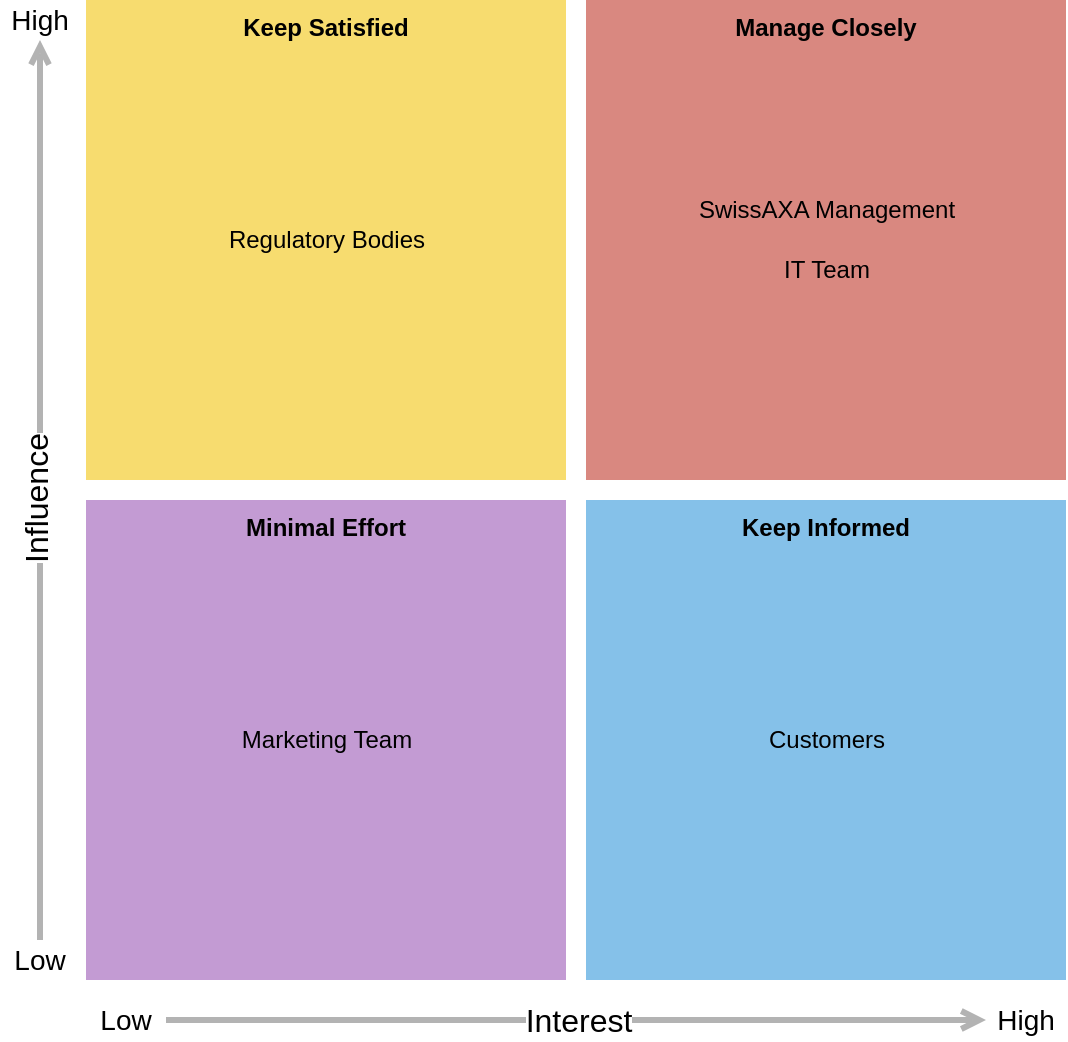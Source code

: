 <mxfile version="27.0.9">
  <diagram name="Page-1" id="RmtfrUNqZ7K-smlCBy2R">
    <mxGraphModel dx="1181" dy="635" grid="1" gridSize="10" guides="1" tooltips="1" connect="1" arrows="1" fold="1" page="1" pageScale="1" pageWidth="850" pageHeight="1100" math="0" shadow="0">
      <root>
        <mxCell id="0" />
        <mxCell id="1" parent="0" />
        <mxCell id="Ej3PRb3CKJjWQGK5sSww-1" value="&lt;b&gt;Keep Satisfied&lt;/b&gt;" style="whiteSpace=wrap;html=1;aspect=fixed;shadow=0;strokeColor=none;fillColor=light-dark(#F7DC6F,#F7DC6F);verticalAlign=top;align=center;" parent="1" vertex="1">
          <mxGeometry x="202" y="260" width="240" height="240" as="geometry" />
        </mxCell>
        <mxCell id="Ej3PRb3CKJjWQGK5sSww-2" value="&lt;b&gt;&lt;font&gt;Manage Closely&lt;/font&gt;&lt;/b&gt;" style="whiteSpace=wrap;html=1;aspect=fixed;shadow=0;strokeColor=none;fillColor=light-dark(#D98880,#AF6D67);verticalAlign=top;align=center;" parent="1" vertex="1">
          <mxGeometry x="452" y="260" width="240" height="240" as="geometry" />
        </mxCell>
        <mxCell id="Ej3PRb3CKJjWQGK5sSww-3" value="&lt;b&gt;Keep Informed&lt;/b&gt;" style="whiteSpace=wrap;html=1;aspect=fixed;shadow=0;strokeColor=none;fillColor=light-dark(#85C1E9,#85C1E9);verticalAlign=top;" parent="1" vertex="1">
          <mxGeometry x="452" y="510" width="240" height="240" as="geometry" />
        </mxCell>
        <mxCell id="Ej3PRb3CKJjWQGK5sSww-4" value="&lt;b&gt;Minimal Effort&lt;/b&gt;" style="whiteSpace=wrap;html=1;aspect=fixed;shadow=0;strokeColor=none;fillColor=light-dark(#C39BD3,#C39BD3);verticalAlign=top;" parent="1" vertex="1">
          <mxGeometry x="202" y="510" width="240" height="240" as="geometry" />
        </mxCell>
        <mxCell id="Ej3PRb3CKJjWQGK5sSww-5" style="edgeStyle=orthogonalEdgeStyle;rounded=0;orthogonalLoop=1;jettySize=auto;html=1;entryX=0;entryY=0.5;entryDx=0;entryDy=0;shadow=0;endArrow=open;endFill=0;strokeColor=#B3B3B3;strokeWidth=3;fontSize=14;" parent="1" source="Ej3PRb3CKJjWQGK5sSww-7" target="Ej3PRb3CKJjWQGK5sSww-8" edge="1">
          <mxGeometry relative="1" as="geometry" />
        </mxCell>
        <mxCell id="Ej3PRb3CKJjWQGK5sSww-6" value="Interest" style="edgeLabel;html=1;align=center;verticalAlign=middle;resizable=0;points=[];fontSize=16;" parent="Ej3PRb3CKJjWQGK5sSww-5" vertex="1" connectable="0">
          <mxGeometry x="0.003" relative="1" as="geometry">
            <mxPoint as="offset" />
          </mxGeometry>
        </mxCell>
        <mxCell id="Ej3PRb3CKJjWQGK5sSww-7" value="Low" style="text;html=1;strokeColor=none;fillColor=none;align=center;verticalAlign=middle;whiteSpace=wrap;rounded=0;shadow=0;glass=0;sketch=0;fontSize=14;" parent="1" vertex="1">
          <mxGeometry x="202" y="760" width="40" height="20" as="geometry" />
        </mxCell>
        <mxCell id="Ej3PRb3CKJjWQGK5sSww-8" value="High" style="text;html=1;strokeColor=none;fillColor=none;align=center;verticalAlign=middle;whiteSpace=wrap;rounded=0;shadow=0;glass=0;sketch=0;fontSize=14;" parent="1" vertex="1">
          <mxGeometry x="652" y="760" width="40" height="20" as="geometry" />
        </mxCell>
        <mxCell id="Ej3PRb3CKJjWQGK5sSww-9" style="edgeStyle=orthogonalEdgeStyle;rounded=0;orthogonalLoop=1;jettySize=auto;html=1;shadow=0;endArrow=open;endFill=0;strokeColor=#B3B3B3;strokeWidth=3;fontSize=14;entryX=0.5;entryY=1;entryDx=0;entryDy=0;" parent="1" source="Ej3PRb3CKJjWQGK5sSww-11" target="Ej3PRb3CKJjWQGK5sSww-12" edge="1">
          <mxGeometry relative="1" as="geometry">
            <mxPoint x="179" y="470" as="targetPoint" />
          </mxGeometry>
        </mxCell>
        <mxCell id="Ej3PRb3CKJjWQGK5sSww-10" value="&lt;font style=&quot;font-size: 16px;&quot;&gt;Influence&lt;/font&gt;" style="edgeLabel;html=1;align=center;verticalAlign=middle;resizable=0;points=[];fontSize=12;horizontal=0;" parent="Ej3PRb3CKJjWQGK5sSww-9" vertex="1" connectable="0">
          <mxGeometry x="0.003" relative="1" as="geometry">
            <mxPoint x="-2" y="5" as="offset" />
          </mxGeometry>
        </mxCell>
        <mxCell id="Ej3PRb3CKJjWQGK5sSww-11" value="Low" style="text;html=1;strokeColor=none;fillColor=none;align=center;verticalAlign=middle;whiteSpace=wrap;rounded=0;shadow=0;glass=0;sketch=0;fontSize=14;" parent="1" vertex="1">
          <mxGeometry x="159" y="730" width="40" height="20" as="geometry" />
        </mxCell>
        <mxCell id="Ej3PRb3CKJjWQGK5sSww-12" value="High" style="text;html=1;strokeColor=none;fillColor=none;align=center;verticalAlign=middle;whiteSpace=wrap;rounded=0;shadow=0;glass=0;sketch=0;fontSize=14;" parent="1" vertex="1">
          <mxGeometry x="159" y="260" width="40" height="20" as="geometry" />
        </mxCell>
        <mxCell id="Ej3PRb3CKJjWQGK5sSww-15" value="" style="shape=image;html=1;verticalAlign=top;verticalLabelPosition=bottom;labelBackgroundColor=#ffffff;imageAspect=0;aspect=fixed;image=https://cdn1.iconfinder.com/data/icons/material-core/21/star-128.png;shadow=0;glass=0;strokeColor=#000000;fontSize=12;imageBorder=none;imageBackground=none;" parent="1" vertex="1">
          <mxGeometry x="652" y="270" width="30" height="30" as="geometry" />
        </mxCell>
        <mxCell id="361tub34u8833TSqqewl-2" value="Regulatory Bodies" style="text;html=1;align=center;verticalAlign=middle;resizable=0;points=[];autosize=1;strokeColor=none;fillColor=none;" parent="1" vertex="1">
          <mxGeometry x="262" y="365" width="120" height="30" as="geometry" />
        </mxCell>
        <mxCell id="361tub34u8833TSqqewl-3" value="SwissAXA Management" style="text;html=1;align=center;verticalAlign=middle;resizable=0;points=[];autosize=1;strokeColor=none;fillColor=none;" parent="1" vertex="1">
          <mxGeometry x="497" y="350" width="150" height="30" as="geometry" />
        </mxCell>
        <mxCell id="361tub34u8833TSqqewl-4" value="Customers" style="text;html=1;align=center;verticalAlign=middle;resizable=0;points=[];autosize=1;strokeColor=none;fillColor=none;" parent="1" vertex="1">
          <mxGeometry x="532" y="615" width="80" height="30" as="geometry" />
        </mxCell>
        <mxCell id="361tub34u8833TSqqewl-5" value="Marketing Team" style="text;html=1;align=center;verticalAlign=middle;resizable=0;points=[];autosize=1;strokeColor=none;fillColor=none;" parent="1" vertex="1">
          <mxGeometry x="267" y="615" width="110" height="30" as="geometry" />
        </mxCell>
        <mxCell id="TWA06vOE_W90SmHXgen3-1" value="IT Team" style="text;html=1;align=center;verticalAlign=middle;resizable=0;points=[];autosize=1;strokeColor=none;fillColor=none;" vertex="1" parent="1">
          <mxGeometry x="537" y="380" width="70" height="30" as="geometry" />
        </mxCell>
      </root>
    </mxGraphModel>
  </diagram>
</mxfile>
